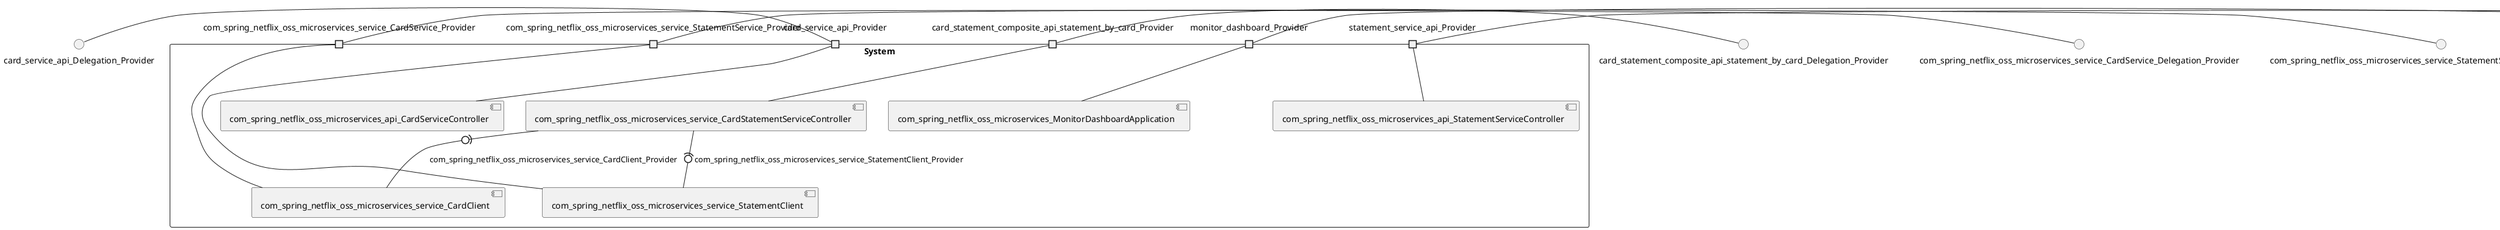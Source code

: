 @startuml
skinparam fixCircleLabelOverlapping true
skinparam componentStyle uml2
() card_service_api_Delegation_Provider
() card_statement_composite_api_statement_by_card_Delegation_Provider
() com_spring_netflix_oss_microservices_service_CardService_Delegation_Provider
() com_spring_netflix_oss_microservices_service_StatementService_Delegation_Provider
() monitor_dashboard_Delegation_Provider
() statement_service_api_Delegation_Provider
rectangle System {
[com_spring_netflix_oss_microservices_MonitorDashboardApplication] [[fernandoabcampos-spring-netflix-oss-microservices.repository#_HtRF8sFwEe6ilaREfb6Epw]]
[com_spring_netflix_oss_microservices_api_CardServiceController] [[fernandoabcampos-spring-netflix-oss-microservices.repository#_HtRF8sFwEe6ilaREfb6Epw]]
[com_spring_netflix_oss_microservices_api_StatementServiceController] [[fernandoabcampos-spring-netflix-oss-microservices.repository#_HtRF8sFwEe6ilaREfb6Epw]]
[com_spring_netflix_oss_microservices_service_CardClient] [[fernandoabcampos-spring-netflix-oss-microservices.repository#_HtRF8sFwEe6ilaREfb6Epw]]
[com_spring_netflix_oss_microservices_service_CardStatementServiceController] [[fernandoabcampos-spring-netflix-oss-microservices.repository#_HtRF8sFwEe6ilaREfb6Epw]]
[com_spring_netflix_oss_microservices_service_StatementClient] [[fernandoabcampos-spring-netflix-oss-microservices.repository#_HtRF8sFwEe6ilaREfb6Epw]]
port card_service_api_Provider
card_service_api_Delegation_Provider - card_service_api_Provider
card_service_api_Provider - [com_spring_netflix_oss_microservices_api_CardServiceController]
port card_statement_composite_api_statement_by_card_Provider
card_statement_composite_api_statement_by_card_Delegation_Provider - card_statement_composite_api_statement_by_card_Provider
card_statement_composite_api_statement_by_card_Provider - [com_spring_netflix_oss_microservices_service_CardStatementServiceController]
[com_spring_netflix_oss_microservices_service_CardStatementServiceController] -(0- [com_spring_netflix_oss_microservices_service_CardClient] : com_spring_netflix_oss_microservices_service_CardClient_Provider
port com_spring_netflix_oss_microservices_service_CardService_Provider
com_spring_netflix_oss_microservices_service_CardService_Delegation_Provider - com_spring_netflix_oss_microservices_service_CardService_Provider
com_spring_netflix_oss_microservices_service_CardService_Provider - [com_spring_netflix_oss_microservices_service_CardClient]
[com_spring_netflix_oss_microservices_service_CardStatementServiceController] -(0- [com_spring_netflix_oss_microservices_service_StatementClient] : com_spring_netflix_oss_microservices_service_StatementClient_Provider
port com_spring_netflix_oss_microservices_service_StatementService_Provider
com_spring_netflix_oss_microservices_service_StatementService_Delegation_Provider - com_spring_netflix_oss_microservices_service_StatementService_Provider
com_spring_netflix_oss_microservices_service_StatementService_Provider - [com_spring_netflix_oss_microservices_service_StatementClient]
port monitor_dashboard_Provider
monitor_dashboard_Delegation_Provider - monitor_dashboard_Provider
monitor_dashboard_Provider - [com_spring_netflix_oss_microservices_MonitorDashboardApplication]
port statement_service_api_Provider
statement_service_api_Delegation_Provider - statement_service_api_Provider
statement_service_api_Provider - [com_spring_netflix_oss_microservices_api_StatementServiceController]
}

@enduml
